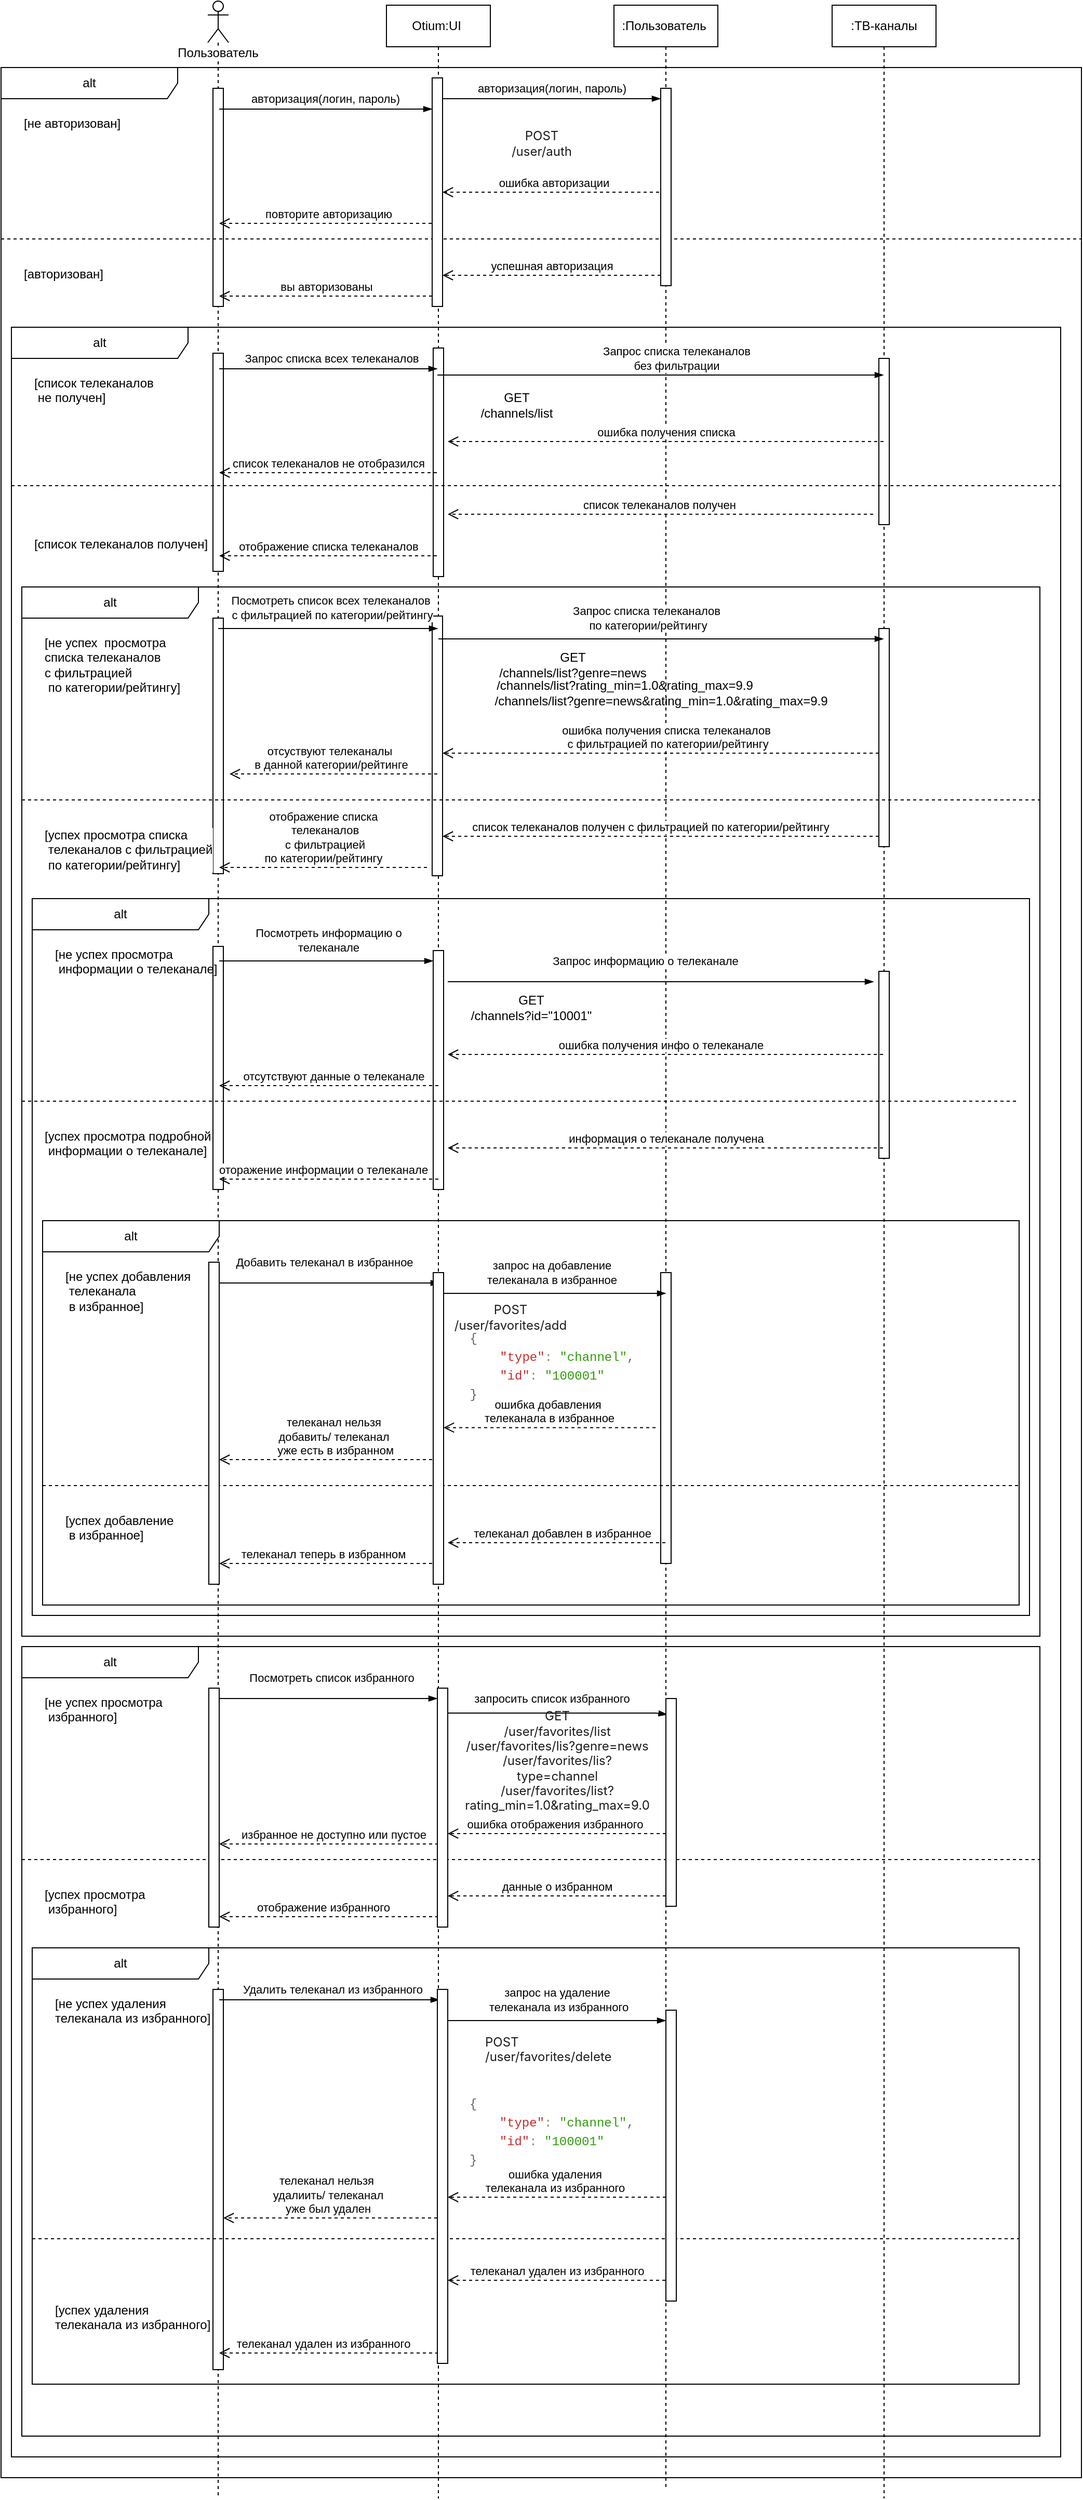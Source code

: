 <mxfile version="28.2.0">
  <diagram name="Page-1" id="uQS9ek2D7PSYEIglThoV">
    <mxGraphModel grid="1" page="1" gridSize="10" guides="1" tooltips="1" connect="1" arrows="1" fold="1" pageScale="1" pageWidth="827" pageHeight="1169" math="0" shadow="0">
      <root>
        <mxCell id="0" />
        <mxCell id="1" parent="0" />
        <mxCell id="oFbbETFREsKXqKu5l48W-3" value="&lt;span style=&quot;background-color: rgb(255, 255, 255);&quot;&gt;Пользователь&lt;/span&gt;" style="shape=umlLifeline;participant=umlActor;perimeter=lifelinePerimeter;whiteSpace=wrap;html=1;container=1;collapsible=0;recursiveResize=0;verticalAlign=top;spacingTop=36;outlineConnect=0;" vertex="1" parent="1">
          <mxGeometry x="899" y="-1064" width="20" height="2404" as="geometry" />
        </mxCell>
        <mxCell id="V4jSgGk0EFePXrGotliR-19" value="" style="html=1;points=[[0,0,0,0,5],[0,1,0,0,-5],[1,0,0,0,5],[1,1,0,0,-5]];perimeter=orthogonalPerimeter;outlineConnect=0;targetShapes=umlLifeline;portConstraint=eastwest;newEdgeStyle={&quot;curved&quot;:0,&quot;rounded&quot;:0};" vertex="1" parent="oFbbETFREsKXqKu5l48W-3">
          <mxGeometry x="5" y="339" width="10" height="210" as="geometry" />
        </mxCell>
        <mxCell id="V4jSgGk0EFePXrGotliR-22" value="" style="html=1;points=[[0,0,0,0,5],[0,1,0,0,-5],[1,0,0,0,5],[1,1,0,0,-5]];perimeter=orthogonalPerimeter;outlineConnect=0;targetShapes=umlLifeline;portConstraint=eastwest;newEdgeStyle={&quot;curved&quot;:0,&quot;rounded&quot;:0};" vertex="1" parent="oFbbETFREsKXqKu5l48W-3">
          <mxGeometry x="5" y="594" width="10" height="246" as="geometry" />
        </mxCell>
        <mxCell id="V4jSgGk0EFePXrGotliR-26" value="" style="html=1;points=[[0,0,0,0,5],[0,1,0,0,-5],[1,0,0,0,5],[1,1,0,0,-5]];perimeter=orthogonalPerimeter;outlineConnect=0;targetShapes=umlLifeline;portConstraint=eastwest;newEdgeStyle={&quot;curved&quot;:0,&quot;rounded&quot;:0};" vertex="1" parent="oFbbETFREsKXqKu5l48W-3">
          <mxGeometry x="5" y="910" width="10" height="234" as="geometry" />
        </mxCell>
        <mxCell id="V4jSgGk0EFePXrGotliR-44" value="" style="html=1;points=[[0,0,0,0,5],[0,1,0,0,-5],[1,0,0,0,5],[1,1,0,0,-5]];perimeter=orthogonalPerimeter;outlineConnect=0;targetShapes=umlLifeline;portConstraint=eastwest;newEdgeStyle={&quot;curved&quot;:0,&quot;rounded&quot;:0};" vertex="1" parent="oFbbETFREsKXqKu5l48W-3">
          <mxGeometry x="5" y="1914" width="10" height="366" as="geometry" />
        </mxCell>
        <mxCell id="V4jSgGk0EFePXrGotliR-14" value="" style="html=1;points=[[0,0,0,0,5],[0,1,0,0,-5],[1,0,0,0,5],[1,1,0,0,-5]];perimeter=orthogonalPerimeter;outlineConnect=0;targetShapes=umlLifeline;portConstraint=eastwest;newEdgeStyle={&quot;curved&quot;:0,&quot;rounded&quot;:0};" vertex="1" parent="oFbbETFREsKXqKu5l48W-3">
          <mxGeometry x="5" y="84" width="10" height="210" as="geometry" />
        </mxCell>
        <mxCell id="oFbbETFREsKXqKu5l48W-4" value=":ТВ-каналы" style="shape=umlLifeline;perimeter=lifelinePerimeter;whiteSpace=wrap;html=1;container=1;collapsible=0;recursiveResize=0;outlineConnect=0;" vertex="1" parent="1">
          <mxGeometry x="1500" y="-1060" width="100" height="2400" as="geometry" />
        </mxCell>
        <mxCell id="V4jSgGk0EFePXrGotliR-15" value="" style="html=1;points=[[0,0,0,0,5],[0,1,0,0,-5],[1,0,0,0,5],[1,1,0,0,-5]];perimeter=orthogonalPerimeter;outlineConnect=0;targetShapes=umlLifeline;portConstraint=eastwest;newEdgeStyle={&quot;curved&quot;:0,&quot;rounded&quot;:0};" vertex="1" parent="oFbbETFREsKXqKu5l48W-4">
          <mxGeometry x="45" y="340" width="10" height="160" as="geometry" />
        </mxCell>
        <mxCell id="V4jSgGk0EFePXrGotliR-20" value="" style="html=1;points=[[0,0,0,0,5],[0,1,0,0,-5],[1,0,0,0,5],[1,1,0,0,-5]];perimeter=orthogonalPerimeter;outlineConnect=0;targetShapes=umlLifeline;portConstraint=eastwest;newEdgeStyle={&quot;curved&quot;:0,&quot;rounded&quot;:0};" vertex="1" parent="oFbbETFREsKXqKu5l48W-4">
          <mxGeometry x="45" y="600" width="10" height="210" as="geometry" />
        </mxCell>
        <mxCell id="V4jSgGk0EFePXrGotliR-23" value="" style="html=1;points=[[0,0,0,0,5],[0,1,0,0,-5],[1,0,0,0,5],[1,1,0,0,-5]];perimeter=orthogonalPerimeter;outlineConnect=0;targetShapes=umlLifeline;portConstraint=eastwest;newEdgeStyle={&quot;curved&quot;:0,&quot;rounded&quot;:0};" vertex="1" parent="oFbbETFREsKXqKu5l48W-4">
          <mxGeometry x="45" y="930" width="10" height="180" as="geometry" />
        </mxCell>
        <mxCell id="oFbbETFREsKXqKu5l48W-7" value="Otium:UI&amp;nbsp;" style="shape=umlLifeline;perimeter=lifelinePerimeter;whiteSpace=wrap;html=1;container=1;collapsible=0;recursiveResize=0;outlineConnect=0;" vertex="1" parent="1">
          <mxGeometry x="1071" y="-1060" width="100" height="2400" as="geometry" />
        </mxCell>
        <mxCell id="V4jSgGk0EFePXrGotliR-18" value="" style="html=1;points=[[0,0,0,0,5],[0,1,0,0,-5],[1,0,0,0,5],[1,1,0,0,-5]];perimeter=orthogonalPerimeter;outlineConnect=0;targetShapes=umlLifeline;portConstraint=eastwest;newEdgeStyle={&quot;curved&quot;:0,&quot;rounded&quot;:0};" vertex="1" parent="oFbbETFREsKXqKu5l48W-7">
          <mxGeometry x="45" y="330" width="10" height="220" as="geometry" />
        </mxCell>
        <mxCell id="V4jSgGk0EFePXrGotliR-21" value="" style="html=1;points=[[0,0,0,0,5],[0,1,0,0,-5],[1,0,0,0,5],[1,1,0,0,-5]];perimeter=orthogonalPerimeter;outlineConnect=0;targetShapes=umlLifeline;portConstraint=eastwest;newEdgeStyle={&quot;curved&quot;:0,&quot;rounded&quot;:0};" vertex="1" parent="oFbbETFREsKXqKu5l48W-7">
          <mxGeometry x="44" y="588" width="10" height="250" as="geometry" />
        </mxCell>
        <mxCell id="V4jSgGk0EFePXrGotliR-25" value="" style="html=1;points=[[0,0,0,0,5],[0,1,0,0,-5],[1,0,0,0,5],[1,1,0,0,-5]];perimeter=orthogonalPerimeter;outlineConnect=0;targetShapes=umlLifeline;portConstraint=eastwest;newEdgeStyle={&quot;curved&quot;:0,&quot;rounded&quot;:0};" vertex="1" parent="oFbbETFREsKXqKu5l48W-7">
          <mxGeometry x="45" y="910" width="10" height="230" as="geometry" />
        </mxCell>
        <mxCell id="oFbbETFREsKXqKu5l48W-8" value=":Пользователь&amp;nbsp;" style="shape=umlLifeline;perimeter=lifelinePerimeter;whiteSpace=wrap;html=1;container=1;collapsible=0;recursiveResize=0;outlineConnect=0;" vertex="1" parent="1">
          <mxGeometry x="1290" y="-1060" width="100" height="2390" as="geometry" />
        </mxCell>
        <mxCell id="V4jSgGk0EFePXrGotliR-33" value="" style="html=1;points=[[0,0,0,0,5],[0,1,0,0,-5],[1,0,0,0,5],[1,1,0,0,-5]];perimeter=orthogonalPerimeter;outlineConnect=0;targetShapes=umlLifeline;portConstraint=eastwest;newEdgeStyle={&quot;curved&quot;:0,&quot;rounded&quot;:0};" vertex="1" parent="oFbbETFREsKXqKu5l48W-8">
          <mxGeometry x="45" y="1220" width="10" height="280" as="geometry" />
        </mxCell>
        <mxCell id="ikeLcuGYJBPaY6vTm3bT-38" value="alt" style="shape=umlFrame;whiteSpace=wrap;html=1;pointerEvents=0;recursiveResize=0;container=1;collapsible=0;width=170;" vertex="1" parent="1">
          <mxGeometry x="700" y="-1000" width="1040" height="2320" as="geometry" />
        </mxCell>
        <mxCell id="ikeLcuGYJBPaY6vTm3bT-39" value="[не авторизован]" style="text;html=1;" vertex="1" parent="ikeLcuGYJBPaY6vTm3bT-38">
          <mxGeometry width="100" height="20" relative="1" as="geometry">
            <mxPoint x="20" y="40" as="offset" />
          </mxGeometry>
        </mxCell>
        <mxCell id="ikeLcuGYJBPaY6vTm3bT-40" value="[авторизован]" style="line;strokeWidth=1;dashed=1;labelPosition=center;verticalLabelPosition=bottom;align=left;verticalAlign=top;spacingLeft=20;spacingTop=15;html=1;whiteSpace=wrap;" vertex="1" parent="ikeLcuGYJBPaY6vTm3bT-38">
          <mxGeometry y="160" width="1040" height="10" as="geometry" />
        </mxCell>
        <mxCell id="ikeLcuGYJBPaY6vTm3bT-41" value="ошибка авторизации" style="html=1;verticalAlign=bottom;endArrow=open;dashed=1;endSize=8;curved=0;rounded=0;" edge="1" parent="ikeLcuGYJBPaY6vTm3bT-38" target="V4jSgGk0EFePXrGotliR-11">
          <mxGeometry x="0.002" relative="1" as="geometry">
            <mxPoint x="639.5" y="120" as="sourcePoint" />
            <mxPoint x="420" y="120" as="targetPoint" />
            <mxPoint as="offset" />
          </mxGeometry>
        </mxCell>
        <mxCell id="oFbbETFREsKXqKu5l48W-1" style="edgeStyle=none;rounded=0;orthogonalLoop=1;jettySize=auto;html=1;endArrow=blockThin;endFill=1;" edge="1" parent="ikeLcuGYJBPaY6vTm3bT-38" target="V4jSgGk0EFePXrGotliR-11">
          <mxGeometry relative="1" as="geometry">
            <mxPoint x="422" y="40" as="targetPoint" />
            <Array as="points">
              <mxPoint x="350.5" y="40" />
            </Array>
            <mxPoint x="210" y="40" as="sourcePoint" />
          </mxGeometry>
        </mxCell>
        <mxCell id="oFbbETFREsKXqKu5l48W-2" value="авторизация(логин, пароль)" style="edgeLabel;html=1;align=center;verticalAlign=middle;resizable=0;points=[];" connectable="0" vertex="1" parent="oFbbETFREsKXqKu5l48W-1">
          <mxGeometry x="0.063" y="-3" relative="1" as="geometry">
            <mxPoint x="-7" y="-13" as="offset" />
          </mxGeometry>
        </mxCell>
        <mxCell id="ikeLcuGYJBPaY6vTm3bT-47" value="повторите авторизацию" style="html=1;verticalAlign=bottom;endArrow=open;dashed=1;endSize=8;curved=0;rounded=0;" edge="1" parent="ikeLcuGYJBPaY6vTm3bT-38">
          <mxGeometry relative="1" as="geometry">
            <mxPoint x="420.5" y="150" as="sourcePoint" />
            <mxPoint x="210" y="150" as="targetPoint" />
            <Array as="points">
              <mxPoint x="320" y="150" />
            </Array>
          </mxGeometry>
        </mxCell>
        <mxCell id="ikeLcuGYJBPaY6vTm3bT-48" value="вы авторизованы" style="html=1;verticalAlign=bottom;endArrow=open;dashed=1;endSize=8;curved=0;rounded=0;" edge="1" parent="ikeLcuGYJBPaY6vTm3bT-38">
          <mxGeometry relative="1" as="geometry">
            <mxPoint x="415.0" y="220" as="sourcePoint" />
            <mxPoint x="210" y="220" as="targetPoint" />
            <Array as="points">
              <mxPoint x="314.5" y="220" />
            </Array>
          </mxGeometry>
        </mxCell>
        <mxCell id="ikeLcuGYJBPaY6vTm3bT-51" value="alt" style="shape=umlFrame;whiteSpace=wrap;html=1;pointerEvents=0;recursiveResize=0;container=1;collapsible=0;width=170;" vertex="1" parent="ikeLcuGYJBPaY6vTm3bT-38">
          <mxGeometry x="10" y="250" width="1010" height="2050" as="geometry" />
        </mxCell>
        <mxCell id="ikeLcuGYJBPaY6vTm3bT-52" value="[список телеканалов&lt;div&gt;&amp;nbsp;не получен]&lt;/div&gt;" style="text;html=1;" vertex="1" parent="ikeLcuGYJBPaY6vTm3bT-51">
          <mxGeometry width="100" height="20" relative="1" as="geometry">
            <mxPoint x="20" y="40" as="offset" />
          </mxGeometry>
        </mxCell>
        <mxCell id="ikeLcuGYJBPaY6vTm3bT-53" value="[список телеканалов получен]" style="line;strokeWidth=1;dashed=1;labelPosition=center;verticalLabelPosition=bottom;align=left;verticalAlign=top;spacingLeft=20;spacingTop=15;html=1;whiteSpace=wrap;" vertex="1" parent="ikeLcuGYJBPaY6vTm3bT-51">
          <mxGeometry y="125" width="1010" height="55" as="geometry" />
        </mxCell>
        <mxCell id="ikeLcuGYJBPaY6vTm3bT-56" style="edgeStyle=none;rounded=0;orthogonalLoop=1;jettySize=auto;html=1;endArrow=blockThin;endFill=1;" edge="1" parent="ikeLcuGYJBPaY6vTm3bT-51">
          <mxGeometry relative="1" as="geometry">
            <mxPoint x="410" y="40" as="targetPoint" />
            <Array as="points">
              <mxPoint x="363" y="40" />
            </Array>
            <mxPoint x="200" y="40" as="sourcePoint" />
          </mxGeometry>
        </mxCell>
        <mxCell id="ikeLcuGYJBPaY6vTm3bT-57" value="Запрос списка всех телеканалов" style="edgeLabel;html=1;align=center;verticalAlign=middle;resizable=0;points=[];" connectable="0" vertex="1" parent="ikeLcuGYJBPaY6vTm3bT-56">
          <mxGeometry x="0.098" y="-1" relative="1" as="geometry">
            <mxPoint x="-8" y="-11" as="offset" />
          </mxGeometry>
        </mxCell>
        <mxCell id="ikeLcuGYJBPaY6vTm3bT-58" value="ошибка получения списка" style="html=1;verticalAlign=bottom;endArrow=open;dashed=1;endSize=8;curved=0;rounded=0;" edge="1" parent="ikeLcuGYJBPaY6vTm3bT-51">
          <mxGeometry relative="1" as="geometry">
            <mxPoint x="839.5" y="110" as="sourcePoint" />
            <mxPoint x="420" y="110" as="targetPoint" />
            <Array as="points">
              <mxPoint x="530" y="110" />
            </Array>
          </mxGeometry>
        </mxCell>
        <mxCell id="ikeLcuGYJBPaY6vTm3bT-59" value="GET&lt;br&gt;/channels/list" style="text;html=1;align=center;verticalAlign=middle;resizable=0;points=[];autosize=1;strokeColor=none;fillColor=none;" vertex="1" parent="ikeLcuGYJBPaY6vTm3bT-51">
          <mxGeometry x="441" y="55" width="90" height="40" as="geometry" />
        </mxCell>
        <mxCell id="ikeLcuGYJBPaY6vTm3bT-64" value="список телеканалов не отобразился" style="html=1;verticalAlign=bottom;endArrow=open;dashed=1;endSize=8;curved=0;rounded=0;" edge="1" parent="ikeLcuGYJBPaY6vTm3bT-51">
          <mxGeometry relative="1" as="geometry">
            <mxPoint x="409.5" y="140" as="sourcePoint" />
            <mxPoint x="200" y="140" as="targetPoint" />
            <Array as="points" />
          </mxGeometry>
        </mxCell>
        <mxCell id="ikeLcuGYJBPaY6vTm3bT-65" value="список телеканалов получен&amp;nbsp;" style="html=1;verticalAlign=bottom;endArrow=open;dashed=1;endSize=8;curved=0;rounded=0;" edge="1" parent="ikeLcuGYJBPaY6vTm3bT-51">
          <mxGeometry x="-0.001" relative="1" as="geometry">
            <mxPoint x="829.5" y="180" as="sourcePoint" />
            <mxPoint x="420" y="180" as="targetPoint" />
            <Array as="points">
              <mxPoint x="520" y="180" />
            </Array>
            <mxPoint as="offset" />
          </mxGeometry>
        </mxCell>
        <mxCell id="ikeLcuGYJBPaY6vTm3bT-66" value="отображение списка телеканалов" style="html=1;verticalAlign=bottom;endArrow=open;dashed=1;endSize=8;curved=0;rounded=0;" edge="1" parent="ikeLcuGYJBPaY6vTm3bT-51">
          <mxGeometry x="-0.001" relative="1" as="geometry">
            <mxPoint x="409.5" y="220" as="sourcePoint" />
            <mxPoint x="200" y="220" as="targetPoint" />
            <Array as="points" />
            <mxPoint as="offset" />
          </mxGeometry>
        </mxCell>
        <mxCell id="ikeLcuGYJBPaY6vTm3bT-68" value="alt" style="shape=umlFrame;whiteSpace=wrap;html=1;pointerEvents=0;recursiveResize=0;container=1;collapsible=0;width=170;" vertex="1" parent="ikeLcuGYJBPaY6vTm3bT-51">
          <mxGeometry x="10" y="250" width="980" height="1010" as="geometry" />
        </mxCell>
        <mxCell id="ikeLcuGYJBPaY6vTm3bT-69" value="[не успех&amp;nbsp; просмотра&amp;nbsp;&lt;div&gt;списка телеканалов&lt;br&gt;с фильтрацией&lt;/div&gt;&lt;div&gt;&lt;span style=&quot;background-color: transparent; color: light-dark(rgb(0, 0, 0), rgb(255, 255, 255));&quot;&gt;&amp;nbsp;по категории/рейтингу]&lt;/span&gt;&lt;/div&gt;" style="text;html=1;" vertex="1" parent="ikeLcuGYJBPaY6vTm3bT-68">
          <mxGeometry width="100" height="20" relative="1" as="geometry">
            <mxPoint x="20" y="40" as="offset" />
          </mxGeometry>
        </mxCell>
        <mxCell id="ikeLcuGYJBPaY6vTm3bT-70" value="[успех просмотра списка&lt;div&gt;&amp;nbsp;телеканалов с фильтрацией&lt;br&gt;&amp;nbsp;по категории/рейтингу]&lt;/div&gt;" style="line;strokeWidth=1;dashed=1;labelPosition=center;verticalLabelPosition=bottom;align=left;verticalAlign=top;spacingLeft=20;spacingTop=15;html=1;whiteSpace=wrap;" vertex="1" parent="ikeLcuGYJBPaY6vTm3bT-68">
          <mxGeometry y="200" width="980" height="10" as="geometry" />
        </mxCell>
        <mxCell id="ikeLcuGYJBPaY6vTm3bT-75" value="GET&lt;br&gt;/channels/list?genre=news" style="text;html=1;align=center;verticalAlign=middle;resizable=0;points=[];autosize=1;strokeColor=none;fillColor=none;" vertex="1" parent="ikeLcuGYJBPaY6vTm3bT-68">
          <mxGeometry x="445" y="55" width="170" height="40" as="geometry" />
        </mxCell>
        <mxCell id="ikeLcuGYJBPaY6vTm3bT-77" value="ошибка получения списка телеканалов&lt;br&gt;&amp;nbsp;с фильтрацией по категории/рейтингу" style="html=1;verticalAlign=bottom;endArrow=open;dashed=1;endSize=8;curved=0;rounded=0;" edge="1" parent="ikeLcuGYJBPaY6vTm3bT-68">
          <mxGeometry x="-0.022" relative="1" as="geometry">
            <mxPoint x="825" y="160" as="sourcePoint" />
            <mxPoint x="405" y="160" as="targetPoint" />
            <Array as="points">
              <mxPoint x="535" y="160" />
            </Array>
            <mxPoint as="offset" />
          </mxGeometry>
        </mxCell>
        <mxCell id="ikeLcuGYJBPaY6vTm3bT-78" value="отсуствуют телеканалы&lt;div&gt;&amp;nbsp;в данной категории/рейтинге&lt;/div&gt;" style="html=1;verticalAlign=bottom;endArrow=open;dashed=1;endSize=8;curved=0;rounded=0;" edge="1" parent="ikeLcuGYJBPaY6vTm3bT-68">
          <mxGeometry x="0.045" relative="1" as="geometry">
            <mxPoint x="400" y="180" as="sourcePoint" />
            <mxPoint x="200" y="180" as="targetPoint" />
            <Array as="points" />
            <mxPoint as="offset" />
          </mxGeometry>
        </mxCell>
        <mxCell id="ikeLcuGYJBPaY6vTm3bT-79" value="список телеканалов получен с фильтрацией по категории/рейтингу" style="html=1;verticalAlign=bottom;endArrow=open;dashed=1;endSize=8;curved=0;rounded=0;" edge="1" parent="ikeLcuGYJBPaY6vTm3bT-68">
          <mxGeometry x="0.048" relative="1" as="geometry">
            <mxPoint x="825" y="240" as="sourcePoint" />
            <mxPoint x="405" y="240" as="targetPoint" />
            <Array as="points">
              <mxPoint x="535" y="240" />
            </Array>
            <mxPoint as="offset" />
          </mxGeometry>
        </mxCell>
        <mxCell id="ikeLcuGYJBPaY6vTm3bT-80" value="отображение списка&lt;div&gt;&amp;nbsp;телеканалов&lt;/div&gt;&lt;div&gt;&amp;nbsp;с фильтрацией &lt;br&gt;по категории/рейтингу&lt;/div&gt;" style="html=1;verticalAlign=bottom;endArrow=open;dashed=1;endSize=8;curved=0;rounded=0;" edge="1" parent="ikeLcuGYJBPaY6vTm3bT-68">
          <mxGeometry relative="1" as="geometry">
            <mxPoint x="390" y="270" as="sourcePoint" />
            <mxPoint x="190" y="270" as="targetPoint" />
            <Array as="points" />
            <mxPoint as="offset" />
          </mxGeometry>
        </mxCell>
        <mxCell id="ikeLcuGYJBPaY6vTm3bT-108" value="/channels/list?genre=news&amp;amp;rating_min=1.0&amp;amp;rating_max=9.9" style="text;html=1;align=center;verticalAlign=middle;resizable=0;points=[];autosize=1;strokeColor=none;fillColor=none;" vertex="1" parent="ikeLcuGYJBPaY6vTm3bT-68">
          <mxGeometry x="445" y="95" width="340" height="30" as="geometry" />
        </mxCell>
        <mxCell id="ikeLcuGYJBPaY6vTm3bT-109" value="/channels/list?rating_min=1.0&amp;amp;rating_max=9.9" style="text;html=1;align=center;verticalAlign=middle;resizable=0;points=[];autosize=1;strokeColor=none;fillColor=none;" vertex="1" parent="ikeLcuGYJBPaY6vTm3bT-68">
          <mxGeometry x="445" y="80" width="270" height="30" as="geometry" />
        </mxCell>
        <mxCell id="ikeLcuGYJBPaY6vTm3bT-114" value="alt" style="shape=umlFrame;whiteSpace=wrap;html=1;pointerEvents=0;recursiveResize=0;container=1;collapsible=0;width=170;height=30;" vertex="1" parent="ikeLcuGYJBPaY6vTm3bT-68">
          <mxGeometry x="10" y="300" width="960" height="690" as="geometry" />
        </mxCell>
        <mxCell id="ikeLcuGYJBPaY6vTm3bT-115" value="[не успех просмотра&lt;div&gt;&amp;nbsp;информации о телеканале]&lt;/div&gt;" style="text;html=1;" vertex="1" parent="ikeLcuGYJBPaY6vTm3bT-114">
          <mxGeometry width="100" height="20" relative="1" as="geometry">
            <mxPoint x="20" y="40" as="offset" />
          </mxGeometry>
        </mxCell>
        <mxCell id="ikeLcuGYJBPaY6vTm3bT-116" value="[успех просмотра подробной&lt;div&gt;&amp;nbsp;информации о телеканале]&lt;/div&gt;" style="line;strokeWidth=1;dashed=1;labelPosition=center;verticalLabelPosition=bottom;align=left;verticalAlign=top;spacingLeft=20;spacingTop=15;html=1;whiteSpace=wrap;" vertex="1" parent="ikeLcuGYJBPaY6vTm3bT-114">
          <mxGeometry x="-10" y="190" width="960" height="10" as="geometry" />
        </mxCell>
        <mxCell id="ikeLcuGYJBPaY6vTm3bT-117" style="edgeStyle=none;rounded=0;orthogonalLoop=1;jettySize=auto;html=1;endArrow=blockThin;endFill=1;" edge="1" parent="ikeLcuGYJBPaY6vTm3bT-114" target="V4jSgGk0EFePXrGotliR-25">
          <mxGeometry relative="1" as="geometry">
            <mxPoint x="380" y="60" as="targetPoint" />
            <Array as="points">
              <mxPoint x="343" y="60" />
            </Array>
            <mxPoint x="180" y="60" as="sourcePoint" />
          </mxGeometry>
        </mxCell>
        <mxCell id="ikeLcuGYJBPaY6vTm3bT-118" value="Посмотреть информацию о &lt;br&gt;телеканале" style="edgeLabel;html=1;align=center;verticalAlign=middle;resizable=0;points=[];" connectable="0" vertex="1" parent="ikeLcuGYJBPaY6vTm3bT-117">
          <mxGeometry x="0.098" y="-1" relative="1" as="geometry">
            <mxPoint x="-8" y="-21" as="offset" />
          </mxGeometry>
        </mxCell>
        <mxCell id="ikeLcuGYJBPaY6vTm3bT-119" style="edgeStyle=none;rounded=0;orthogonalLoop=1;jettySize=auto;html=1;endArrow=blockThin;endFill=1;" edge="1" parent="ikeLcuGYJBPaY6vTm3bT-114">
          <mxGeometry relative="1" as="geometry">
            <mxPoint x="810" y="80" as="targetPoint" />
            <Array as="points">
              <mxPoint x="497.33" y="80" />
              <mxPoint x="600.33" y="80" />
              <mxPoint x="768.33" y="80" />
            </Array>
            <mxPoint x="400" y="80" as="sourcePoint" />
          </mxGeometry>
        </mxCell>
        <mxCell id="ikeLcuGYJBPaY6vTm3bT-120" value="Запрос информацию о телеканале" style="edgeLabel;html=1;align=center;verticalAlign=middle;resizable=0;points=[];" connectable="0" vertex="1" parent="ikeLcuGYJBPaY6vTm3bT-119">
          <mxGeometry x="0.098" y="-1" relative="1" as="geometry">
            <mxPoint x="-35" y="-21" as="offset" />
          </mxGeometry>
        </mxCell>
        <mxCell id="ikeLcuGYJBPaY6vTm3bT-121" value="GET&lt;br&gt;/channels?id=&quot;10001&quot;" style="text;html=1;align=center;verticalAlign=middle;resizable=0;points=[];autosize=1;strokeColor=none;fillColor=none;" vertex="1" parent="ikeLcuGYJBPaY6vTm3bT-114">
          <mxGeometry x="410" y="85" width="140" height="40" as="geometry" />
        </mxCell>
        <mxCell id="ikeLcuGYJBPaY6vTm3bT-122" value="ошибка получения инфо о телеканале" style="html=1;verticalAlign=bottom;endArrow=open;dashed=1;endSize=8;curved=0;rounded=0;" edge="1" parent="ikeLcuGYJBPaY6vTm3bT-114">
          <mxGeometry x="0.021" relative="1" as="geometry">
            <mxPoint x="819" y="150" as="sourcePoint" />
            <mxPoint x="400" y="150" as="targetPoint" />
            <Array as="points">
              <mxPoint x="519" y="150" />
            </Array>
            <mxPoint as="offset" />
          </mxGeometry>
        </mxCell>
        <mxCell id="ikeLcuGYJBPaY6vTm3bT-123" value="отсутствуют данные о телеканале" style="html=1;verticalAlign=bottom;endArrow=open;dashed=1;endSize=8;curved=0;rounded=0;" edge="1" parent="ikeLcuGYJBPaY6vTm3bT-114">
          <mxGeometry x="-0.043" relative="1" as="geometry">
            <mxPoint x="391" y="180" as="sourcePoint" />
            <mxPoint x="180" y="180" as="targetPoint" />
            <Array as="points" />
            <mxPoint as="offset" />
          </mxGeometry>
        </mxCell>
        <mxCell id="ikeLcuGYJBPaY6vTm3bT-124" value="информация о телеканале получена" style="html=1;verticalAlign=bottom;endArrow=open;dashed=1;endSize=8;curved=0;rounded=0;" edge="1" parent="ikeLcuGYJBPaY6vTm3bT-114">
          <mxGeometry x="-0.001" relative="1" as="geometry">
            <mxPoint x="819" y="240" as="sourcePoint" />
            <mxPoint x="400" y="240" as="targetPoint" />
            <Array as="points">
              <mxPoint x="519" y="240" />
            </Array>
            <mxPoint as="offset" />
          </mxGeometry>
        </mxCell>
        <mxCell id="ikeLcuGYJBPaY6vTm3bT-125" value="оторажение информации о телеканале" style="html=1;verticalAlign=bottom;endArrow=open;dashed=1;endSize=8;curved=0;rounded=0;" edge="1" parent="ikeLcuGYJBPaY6vTm3bT-114">
          <mxGeometry x="0.052" relative="1" as="geometry">
            <mxPoint x="391" y="270" as="sourcePoint" />
            <mxPoint x="180" y="270" as="targetPoint" />
            <Array as="points" />
            <mxPoint as="offset" />
          </mxGeometry>
        </mxCell>
        <mxCell id="ikeLcuGYJBPaY6vTm3bT-126" value="alt" style="shape=umlFrame;whiteSpace=wrap;html=1;pointerEvents=0;recursiveResize=0;container=1;collapsible=0;width=170;" vertex="1" parent="ikeLcuGYJBPaY6vTm3bT-114">
          <mxGeometry x="10" y="310" width="940" height="370" as="geometry" />
        </mxCell>
        <mxCell id="ikeLcuGYJBPaY6vTm3bT-127" value="[не успех добавления&lt;br&gt;&amp;nbsp;телеканала&lt;div&gt;&amp;nbsp;в избранное]&lt;/div&gt;" style="text;html=1;" vertex="1" parent="ikeLcuGYJBPaY6vTm3bT-126">
          <mxGeometry width="100" height="20" relative="1" as="geometry">
            <mxPoint x="20" y="40" as="offset" />
          </mxGeometry>
        </mxCell>
        <mxCell id="ikeLcuGYJBPaY6vTm3bT-128" value="[успех добавление&lt;div&gt;&amp;nbsp;в избранное]&lt;/div&gt;" style="line;strokeWidth=1;dashed=1;labelPosition=center;verticalLabelPosition=bottom;align=left;verticalAlign=top;spacingLeft=20;spacingTop=15;html=1;whiteSpace=wrap;" vertex="1" parent="ikeLcuGYJBPaY6vTm3bT-126">
          <mxGeometry y="250" width="940" height="10" as="geometry" />
        </mxCell>
        <mxCell id="ikeLcuGYJBPaY6vTm3bT-129" style="edgeStyle=none;rounded=0;orthogonalLoop=1;jettySize=auto;html=1;endArrow=blockThin;endFill=1;" edge="1" parent="ikeLcuGYJBPaY6vTm3bT-126">
          <mxGeometry relative="1" as="geometry">
            <mxPoint x="382" y="60" as="targetPoint" />
            <Array as="points">
              <mxPoint x="333" y="60" />
            </Array>
            <mxPoint x="170" y="60" as="sourcePoint" />
          </mxGeometry>
        </mxCell>
        <mxCell id="ikeLcuGYJBPaY6vTm3bT-130" value="Добавить телеканал в избранное" style="edgeLabel;html=1;align=center;verticalAlign=middle;resizable=0;points=[];" connectable="0" vertex="1" parent="ikeLcuGYJBPaY6vTm3bT-129">
          <mxGeometry x="0.098" y="-1" relative="1" as="geometry">
            <mxPoint x="-16" y="-21" as="offset" />
          </mxGeometry>
        </mxCell>
        <mxCell id="ikeLcuGYJBPaY6vTm3bT-131" style="edgeStyle=none;rounded=0;orthogonalLoop=1;jettySize=auto;html=1;endArrow=blockThin;endFill=1;" edge="1" parent="ikeLcuGYJBPaY6vTm3bT-126">
          <mxGeometry relative="1" as="geometry">
            <mxPoint x="600" y="70" as="targetPoint" />
            <Array as="points">
              <mxPoint x="487.333" y="70" />
              <mxPoint x="590.333" y="70" />
            </Array>
            <mxPoint x="380" y="70" as="sourcePoint" />
          </mxGeometry>
        </mxCell>
        <mxCell id="ikeLcuGYJBPaY6vTm3bT-132" value="запрос на добавление &lt;br&gt;телеканала в избранное" style="edgeLabel;html=1;align=center;verticalAlign=middle;resizable=0;points=[];" connectable="0" vertex="1" parent="ikeLcuGYJBPaY6vTm3bT-131">
          <mxGeometry x="0.098" y="-1" relative="1" as="geometry">
            <mxPoint x="-11" y="-21" as="offset" />
          </mxGeometry>
        </mxCell>
        <mxCell id="ikeLcuGYJBPaY6vTm3bT-134" value="&lt;pre style=&quot;overflow: hidden; font-family: IBMPlexMono, Menlo, Monaco, &amp;quot;Courier New&amp;quot;, monospace; line-height: 1.5; height: 72px; text-align: left; word-break: normal; overflow-wrap: normal; tab-size: 4; hyphens: none; margin: 0px !important; padding: 5px 12px !important;&quot; class=&quot;language-json&quot;&gt;&lt;code style=&quot;font-family: IBMPlexMono, SFMono-Regular, Menlo, Monaco, Consolas, &amp;quot;Liberation Mono&amp;quot;, &amp;quot;Courier New&amp;quot;, monospace; font-size: 1em; word-spacing: normal; word-break: normal; overflow-wrap: normal; line-height: 1.5; tab-size: 4; hyphens: none; padding: 0px !important; border: 0px !important; border-radius: 0px !important;&quot; class=&quot;language-json highlighted-code__code&quot;&gt;&lt;font style=&quot;color: rgb(27, 27, 27);&quot;&gt;&lt;span style=&quot;color: rgb(95, 99, 100);&quot; class=&quot;token punctuation&quot;&gt;{&lt;/span&gt;&lt;br&gt;    &lt;span style=&quot;color: rgb(201, 44, 44);&quot; class=&quot;token property&quot;&gt;&quot;type&quot;&lt;/span&gt;&lt;span style=&quot;color: rgb(166, 127, 89);&quot; class=&quot;token operator&quot;&gt;:&lt;/span&gt; &lt;span style=&quot;color: rgb(47, 156, 10);&quot; class=&quot;token string&quot;&gt;&quot;channel&quot;&lt;/span&gt;&lt;span style=&quot;color: rgb(95, 99, 100);&quot; class=&quot;token punctuation&quot;&gt;,&lt;/span&gt;&lt;br&gt;    &lt;span style=&quot;color: rgb(201, 44, 44);&quot; class=&quot;token property&quot;&gt;&quot;id&quot;&lt;/span&gt;&lt;span style=&quot;color: rgb(166, 127, 89);&quot; class=&quot;token operator&quot;&gt;:&lt;/span&gt; &lt;span style=&quot;color: rgb(47, 156, 10);&quot; class=&quot;token string&quot;&gt;&quot;100001&quot;&lt;/span&gt;&lt;br&gt;&lt;span style=&quot;color: rgb(95, 99, 100);&quot; class=&quot;token punctuation&quot;&gt;}&lt;/span&gt;&lt;/font&gt;&lt;/code&gt;&lt;/pre&gt;" style="text;html=1;align=center;verticalAlign=middle;resizable=0;points=[];autosize=1;strokeColor=none;fillColor=none;" vertex="1" parent="ikeLcuGYJBPaY6vTm3bT-126">
          <mxGeometry x="385" y="90" width="210" height="100" as="geometry" />
        </mxCell>
        <mxCell id="ikeLcuGYJBPaY6vTm3bT-136" value="телеканал нельзя &lt;br&gt;добавить/ телеканал&lt;br&gt;&amp;nbsp;уже есть в избранном" style="html=1;verticalAlign=bottom;endArrow=open;dashed=1;endSize=8;curved=0;rounded=0;" edge="1" parent="ikeLcuGYJBPaY6vTm3bT-126">
          <mxGeometry x="-0.045" relative="1" as="geometry">
            <mxPoint x="381" y="230" as="sourcePoint" />
            <mxPoint x="170" y="230" as="targetPoint" />
            <Array as="points" />
            <mxPoint as="offset" />
          </mxGeometry>
        </mxCell>
        <mxCell id="ikeLcuGYJBPaY6vTm3bT-138" value="телеканал теперь в избранном" style="html=1;verticalAlign=bottom;endArrow=open;dashed=1;endSize=8;curved=0;rounded=0;" edge="1" parent="ikeLcuGYJBPaY6vTm3bT-126">
          <mxGeometry x="0.052" relative="1" as="geometry">
            <mxPoint x="381" y="330" as="sourcePoint" />
            <mxPoint x="170" y="330" as="targetPoint" />
            <Array as="points" />
            <mxPoint as="offset" />
          </mxGeometry>
        </mxCell>
        <mxCell id="V4jSgGk0EFePXrGotliR-5" value="телеканал добавлен в избранное" style="html=1;verticalAlign=bottom;endArrow=open;dashed=1;endSize=8;curved=0;rounded=0;" edge="1" parent="ikeLcuGYJBPaY6vTm3bT-126" source="oFbbETFREsKXqKu5l48W-8">
          <mxGeometry x="-0.048" relative="1" as="geometry">
            <mxPoint x="590" y="310" as="sourcePoint" />
            <mxPoint x="390" y="310" as="targetPoint" />
            <Array as="points">
              <mxPoint x="430" y="310" />
            </Array>
            <mxPoint as="offset" />
          </mxGeometry>
        </mxCell>
        <mxCell id="V4jSgGk0EFePXrGotliR-34" value="" style="html=1;points=[[0,0,0,0,5],[0,1,0,0,-5],[1,0,0,0,5],[1,1,0,0,-5]];perimeter=orthogonalPerimeter;outlineConnect=0;targetShapes=umlLifeline;portConstraint=eastwest;newEdgeStyle={&quot;curved&quot;:0,&quot;rounded&quot;:0};" vertex="1" parent="ikeLcuGYJBPaY6vTm3bT-126">
          <mxGeometry x="376" y="50" width="10" height="300" as="geometry" />
        </mxCell>
        <mxCell id="V4jSgGk0EFePXrGotliR-36" value="" style="html=1;points=[[0,0,0,0,5],[0,1,0,0,-5],[1,0,0,0,5],[1,1,0,0,-5]];perimeter=orthogonalPerimeter;outlineConnect=0;targetShapes=umlLifeline;portConstraint=eastwest;newEdgeStyle={&quot;curved&quot;:0,&quot;rounded&quot;:0};" vertex="1" parent="ikeLcuGYJBPaY6vTm3bT-126">
          <mxGeometry x="160" y="40" width="10" height="310" as="geometry" />
        </mxCell>
        <mxCell id="V4jSgGk0EFePXrGotliR-48" value="ошибка добавления&lt;br&gt;&amp;nbsp;телеканала в избранное" style="html=1;verticalAlign=bottom;endArrow=open;dashed=1;endSize=8;curved=0;rounded=0;" edge="1" parent="ikeLcuGYJBPaY6vTm3bT-126" target="V4jSgGk0EFePXrGotliR-34">
          <mxGeometry x="0.021" relative="1" as="geometry">
            <mxPoint x="590" y="199.23" as="sourcePoint" />
            <mxPoint x="385" y="199.7" as="targetPoint" />
            <Array as="points" />
            <mxPoint as="offset" />
          </mxGeometry>
        </mxCell>
        <mxCell id="ikeLcuGYJBPaY6vTm3bT-139" value="alt" style="shape=umlFrame;whiteSpace=wrap;html=1;pointerEvents=0;recursiveResize=0;container=1;collapsible=0;width=170;" vertex="1" parent="ikeLcuGYJBPaY6vTm3bT-51">
          <mxGeometry x="10" y="1270" width="980" height="760" as="geometry" />
        </mxCell>
        <mxCell id="ikeLcuGYJBPaY6vTm3bT-140" value="[не успех просмотра&lt;div&gt;&amp;nbsp;избранного]&lt;/div&gt;" style="text;html=1;" vertex="1" parent="ikeLcuGYJBPaY6vTm3bT-139">
          <mxGeometry width="100" height="20" relative="1" as="geometry">
            <mxPoint x="20" y="40" as="offset" />
          </mxGeometry>
        </mxCell>
        <mxCell id="ikeLcuGYJBPaY6vTm3bT-141" value="[успех просмотра&lt;div&gt;&amp;nbsp;избранного]&lt;/div&gt;" style="line;strokeWidth=1;dashed=1;labelPosition=center;verticalLabelPosition=bottom;align=left;verticalAlign=top;spacingLeft=20;spacingTop=15;html=1;whiteSpace=wrap;" vertex="1" parent="ikeLcuGYJBPaY6vTm3bT-139">
          <mxGeometry y="200" width="980" height="10" as="geometry" />
        </mxCell>
        <mxCell id="ikeLcuGYJBPaY6vTm3bT-142" style="edgeStyle=none;rounded=0;orthogonalLoop=1;jettySize=auto;html=1;endArrow=blockThin;endFill=1;" edge="1" parent="ikeLcuGYJBPaY6vTm3bT-139" target="V4jSgGk0EFePXrGotliR-40">
          <mxGeometry relative="1" as="geometry">
            <mxPoint x="402" y="50" as="targetPoint" />
            <Array as="points">
              <mxPoint x="353" y="50" />
            </Array>
            <mxPoint x="190" y="50" as="sourcePoint" />
          </mxGeometry>
        </mxCell>
        <mxCell id="ikeLcuGYJBPaY6vTm3bT-143" value="Посмотреть список избранного" style="edgeLabel;html=1;align=center;verticalAlign=middle;resizable=0;points=[];" connectable="0" vertex="1" parent="ikeLcuGYJBPaY6vTm3bT-142">
          <mxGeometry x="0.098" y="-1" relative="1" as="geometry">
            <mxPoint x="-8" y="-21" as="offset" />
          </mxGeometry>
        </mxCell>
        <mxCell id="ikeLcuGYJBPaY6vTm3bT-146" style="edgeStyle=none;rounded=0;orthogonalLoop=1;jettySize=auto;html=1;endArrow=blockThin;endFill=1;entryX=0.843;entryY=0.004;entryDx=0;entryDy=0;entryPerimeter=0;" edge="1" parent="ikeLcuGYJBPaY6vTm3bT-139" target="ikeLcuGYJBPaY6vTm3bT-148">
          <mxGeometry relative="1" as="geometry">
            <mxPoint x="829.333" y="64" as="targetPoint" />
            <Array as="points">
              <mxPoint x="507.333" y="64" />
              <mxPoint x="610.333" y="64" />
            </Array>
            <mxPoint x="400" y="64" as="sourcePoint" />
          </mxGeometry>
        </mxCell>
        <mxCell id="ikeLcuGYJBPaY6vTm3bT-147" value="запросить список избранного" style="edgeLabel;html=1;align=center;verticalAlign=middle;resizable=0;points=[];" connectable="0" vertex="1" parent="ikeLcuGYJBPaY6vTm3bT-146">
          <mxGeometry x="0.098" y="-1" relative="1" as="geometry">
            <mxPoint x="-12" y="-15" as="offset" />
          </mxGeometry>
        </mxCell>
        <mxCell id="ikeLcuGYJBPaY6vTm3bT-149" value="ошибка отображения избранного" style="html=1;verticalAlign=bottom;endArrow=open;dashed=1;endSize=8;curved=0;rounded=0;" edge="1" parent="ikeLcuGYJBPaY6vTm3bT-139" target="V4jSgGk0EFePXrGotliR-40">
          <mxGeometry x="0.021" relative="1" as="geometry">
            <mxPoint x="620" y="180" as="sourcePoint" />
            <mxPoint x="400" y="180" as="targetPoint" />
            <Array as="points">
              <mxPoint x="529" y="180" />
            </Array>
            <mxPoint as="offset" />
          </mxGeometry>
        </mxCell>
        <mxCell id="ikeLcuGYJBPaY6vTm3bT-150" value="избранное не доступно или пустое" style="html=1;verticalAlign=bottom;endArrow=open;dashed=1;endSize=8;curved=0;rounded=0;" edge="1" parent="ikeLcuGYJBPaY6vTm3bT-139">
          <mxGeometry x="-0.043" relative="1" as="geometry">
            <mxPoint x="401" y="190" as="sourcePoint" />
            <mxPoint x="190" y="190" as="targetPoint" />
            <Array as="points" />
            <mxPoint as="offset" />
          </mxGeometry>
        </mxCell>
        <mxCell id="ikeLcuGYJBPaY6vTm3bT-151" value="данные о избранном" style="html=1;verticalAlign=bottom;endArrow=open;dashed=1;endSize=8;curved=0;rounded=0;" edge="1" parent="ikeLcuGYJBPaY6vTm3bT-139" target="V4jSgGk0EFePXrGotliR-40">
          <mxGeometry x="-0.001" relative="1" as="geometry">
            <mxPoint x="620" y="240" as="sourcePoint" />
            <mxPoint x="400" y="240" as="targetPoint" />
            <Array as="points">
              <mxPoint x="529" y="240" />
            </Array>
            <mxPoint as="offset" />
          </mxGeometry>
        </mxCell>
        <mxCell id="ikeLcuGYJBPaY6vTm3bT-152" value="отображение избранного" style="html=1;verticalAlign=bottom;endArrow=open;dashed=1;endSize=8;curved=0;rounded=0;" edge="1" parent="ikeLcuGYJBPaY6vTm3bT-139">
          <mxGeometry x="0.052" relative="1" as="geometry">
            <mxPoint x="401" y="260" as="sourcePoint" />
            <mxPoint x="190" y="260" as="targetPoint" />
            <Array as="points" />
            <mxPoint as="offset" />
          </mxGeometry>
        </mxCell>
        <mxCell id="ikeLcuGYJBPaY6vTm3bT-153" value="alt" style="shape=umlFrame;whiteSpace=wrap;html=1;pointerEvents=0;recursiveResize=0;container=1;collapsible=0;width=170;" vertex="1" parent="ikeLcuGYJBPaY6vTm3bT-139">
          <mxGeometry x="10" y="290" width="950" height="420" as="geometry" />
        </mxCell>
        <mxCell id="ikeLcuGYJBPaY6vTm3bT-154" value="[не успех удаления&amp;nbsp;&lt;div&gt;телеканала из избранного]&lt;/div&gt;" style="text;html=1;" vertex="1" parent="ikeLcuGYJBPaY6vTm3bT-153">
          <mxGeometry width="100" height="20" relative="1" as="geometry">
            <mxPoint x="20" y="40" as="offset" />
          </mxGeometry>
        </mxCell>
        <mxCell id="ikeLcuGYJBPaY6vTm3bT-155" value="[успех удаления&amp;nbsp;&lt;br&gt;телеканала из избранного]" style="line;strokeWidth=1;dashed=1;labelPosition=center;verticalLabelPosition=bottom;align=left;verticalAlign=top;spacingLeft=20;spacingTop=15;html=1;whiteSpace=wrap;" vertex="1" parent="ikeLcuGYJBPaY6vTm3bT-153">
          <mxGeometry y="240" width="950" height="80" as="geometry" />
        </mxCell>
        <mxCell id="ikeLcuGYJBPaY6vTm3bT-156" style="edgeStyle=none;rounded=0;orthogonalLoop=1;jettySize=auto;html=1;endArrow=blockThin;endFill=1;" edge="1" parent="ikeLcuGYJBPaY6vTm3bT-153">
          <mxGeometry relative="1" as="geometry">
            <mxPoint x="392" y="50" as="targetPoint" />
            <Array as="points">
              <mxPoint x="343" y="50" />
            </Array>
            <mxPoint x="180" y="50" as="sourcePoint" />
          </mxGeometry>
        </mxCell>
        <mxCell id="ikeLcuGYJBPaY6vTm3bT-157" value="Удалить телеканал из избранного" style="edgeLabel;html=1;align=center;verticalAlign=middle;resizable=0;points=[];" connectable="0" vertex="1" parent="ikeLcuGYJBPaY6vTm3bT-156">
          <mxGeometry x="0.098" y="-1" relative="1" as="geometry">
            <mxPoint x="-8" y="-11" as="offset" />
          </mxGeometry>
        </mxCell>
        <mxCell id="ikeLcuGYJBPaY6vTm3bT-158" style="edgeStyle=none;rounded=0;orthogonalLoop=1;jettySize=auto;html=1;endArrow=blockThin;endFill=1;" edge="1" parent="ikeLcuGYJBPaY6vTm3bT-153">
          <mxGeometry relative="1" as="geometry">
            <mxPoint x="610" y="70" as="targetPoint" />
            <Array as="points">
              <mxPoint x="497.333" y="70" />
              <mxPoint x="600.333" y="70" />
            </Array>
            <mxPoint x="390" y="70" as="sourcePoint" />
          </mxGeometry>
        </mxCell>
        <mxCell id="ikeLcuGYJBPaY6vTm3bT-159" value="запрос на удаление&lt;br&gt;&amp;nbsp;телеканала из избранного" style="edgeLabel;html=1;align=center;verticalAlign=middle;resizable=0;points=[];" connectable="0" vertex="1" parent="ikeLcuGYJBPaY6vTm3bT-158">
          <mxGeometry x="0.098" y="-1" relative="1" as="geometry">
            <mxPoint x="-6" y="-21" as="offset" />
          </mxGeometry>
        </mxCell>
        <mxCell id="ikeLcuGYJBPaY6vTm3bT-163" value="&lt;pre class=&quot;language-json&quot; style=&quot;forced-color-adjust: none; color: rgb(0, 0, 0); font-size: 12px; font-style: normal; font-variant-ligatures: normal; font-variant-caps: normal; font-weight: 400; letter-spacing: normal; orphans: 2; text-indent: 0px; text-transform: none; widows: 2; word-spacing: 0px; -webkit-text-stroke-width: 0px; text-decoration-thickness: initial; text-decoration-style: initial; text-decoration-color: initial; overflow: hidden; font-family: IBMPlexMono, Menlo, Monaco, &amp;quot;Courier New&amp;quot;, monospace; line-height: 1.5; height: 72px; text-align: left; word-break: normal; overflow-wrap: normal; tab-size: 4; hyphens: none; margin: 0px !important; padding: 5px 12px !important;&quot;&gt;&lt;code class=&quot;language-json highlighted-code__code&quot; style=&quot;forced-color-adjust: none; font-family: IBMPlexMono, SFMono-Regular, Menlo, Monaco, Consolas, &amp;quot;Liberation Mono&amp;quot;, &amp;quot;Courier New&amp;quot;, monospace; font-size: 1em; word-spacing: normal; word-break: normal; overflow-wrap: normal; line-height: 1.5; tab-size: 4; hyphens: none; padding: 0px !important; border: 0px !important; border-radius: 0px !important;&quot;&gt;&lt;font style=&quot;forced-color-adjust: none; color: rgb(27, 27, 27);&quot;&gt;&lt;span class=&quot;token punctuation&quot; style=&quot;forced-color-adjust: none; color: rgb(95, 99, 100);&quot;&gt;{&lt;/span&gt;&lt;br style=&quot;forced-color-adjust: none;&quot;&gt;    &lt;span class=&quot;token property&quot; style=&quot;forced-color-adjust: none; color: rgb(201, 44, 44);&quot;&gt;&quot;type&quot;&lt;/span&gt;&lt;span class=&quot;token operator&quot; style=&quot;forced-color-adjust: none; color: rgb(166, 127, 89);&quot;&gt;:&lt;/span&gt; &lt;span class=&quot;token string&quot; style=&quot;forced-color-adjust: none; color: rgb(47, 156, 10);&quot;&gt;&quot;channel&quot;&lt;/span&gt;&lt;span class=&quot;token punctuation&quot; style=&quot;forced-color-adjust: none; color: rgb(95, 99, 100);&quot;&gt;,&lt;/span&gt;&lt;br style=&quot;forced-color-adjust: none;&quot;&gt;    &lt;span class=&quot;token property&quot; style=&quot;forced-color-adjust: none; color: rgb(201, 44, 44);&quot;&gt;&quot;id&quot;&lt;/span&gt;&lt;span class=&quot;token operator&quot; style=&quot;forced-color-adjust: none; color: rgb(166, 127, 89);&quot;&gt;:&lt;/span&gt; &lt;span class=&quot;token string&quot; style=&quot;forced-color-adjust: none; color: rgb(47, 156, 10);&quot;&gt;&quot;100001&quot;&lt;/span&gt;&lt;br style=&quot;forced-color-adjust: none;&quot;&gt;&lt;span class=&quot;token punctuation&quot; style=&quot;forced-color-adjust: none; color: rgb(95, 99, 100);&quot;&gt;}&lt;/span&gt;&lt;/font&gt;&lt;/code&gt;&lt;/pre&gt;" style="text;whiteSpace=wrap;html=1;strokeColor=none;" vertex="1" parent="ikeLcuGYJBPaY6vTm3bT-153">
          <mxGeometry x="407" y="130" width="220" height="110" as="geometry" />
        </mxCell>
        <mxCell id="ikeLcuGYJBPaY6vTm3bT-164" value="ошибка удаления &lt;br&gt;телеканала из избранного" style="html=1;verticalAlign=bottom;endArrow=open;dashed=1;endSize=8;curved=0;rounded=0;" edge="1" parent="ikeLcuGYJBPaY6vTm3bT-153">
          <mxGeometry x="0.022" relative="1" as="geometry">
            <mxPoint x="610" y="240" as="sourcePoint" />
            <mxPoint x="400" y="240" as="targetPoint" />
            <Array as="points">
              <mxPoint x="519" y="240" />
              <mxPoint x="420" y="240" />
            </Array>
            <mxPoint as="offset" />
          </mxGeometry>
        </mxCell>
        <mxCell id="ikeLcuGYJBPaY6vTm3bT-165" value="телеканал нельзя&lt;br&gt;&amp;nbsp;удалиить/ телеканал&lt;br&gt;&amp;nbsp;уже был удален" style="html=1;verticalAlign=bottom;endArrow=open;dashed=1;endSize=8;curved=0;rounded=0;" edge="1" parent="ikeLcuGYJBPaY6vTm3bT-153" target="V4jSgGk0EFePXrGotliR-44">
          <mxGeometry x="0.043" relative="1" as="geometry">
            <mxPoint x="390" y="260" as="sourcePoint" />
            <mxPoint x="190" y="260" as="targetPoint" />
            <Array as="points" />
            <mxPoint as="offset" />
          </mxGeometry>
        </mxCell>
        <mxCell id="ikeLcuGYJBPaY6vTm3bT-167" value="телеканал удален из избранного" style="html=1;verticalAlign=bottom;endArrow=open;dashed=1;endSize=8;curved=0;rounded=0;" edge="1" parent="ikeLcuGYJBPaY6vTm3bT-153">
          <mxGeometry x="0.052" relative="1" as="geometry">
            <mxPoint x="391" y="390" as="sourcePoint" />
            <mxPoint x="180" y="390" as="targetPoint" />
            <Array as="points" />
            <mxPoint as="offset" />
          </mxGeometry>
        </mxCell>
        <mxCell id="V4jSgGk0EFePXrGotliR-42" value="" style="html=1;points=[[0,0,0,0,5],[0,1,0,0,-5],[1,0,0,0,5],[1,1,0,0,-5]];perimeter=orthogonalPerimeter;outlineConnect=0;targetShapes=umlLifeline;portConstraint=eastwest;newEdgeStyle={&quot;curved&quot;:0,&quot;rounded&quot;:0};" vertex="1" parent="ikeLcuGYJBPaY6vTm3bT-153">
          <mxGeometry x="610" y="60" width="10" height="280" as="geometry" />
        </mxCell>
        <mxCell id="V4jSgGk0EFePXrGotliR-43" value="" style="html=1;points=[[0,0,0,0,5],[0,1,0,0,-5],[1,0,0,0,5],[1,1,0,0,-5]];perimeter=orthogonalPerimeter;outlineConnect=0;targetShapes=umlLifeline;portConstraint=eastwest;newEdgeStyle={&quot;curved&quot;:0,&quot;rounded&quot;:0};" vertex="1" parent="ikeLcuGYJBPaY6vTm3bT-153">
          <mxGeometry x="390" y="40" width="10" height="360" as="geometry" />
        </mxCell>
        <mxCell id="ikeLcuGYJBPaY6vTm3bT-148" value="&lt;span style=&quot;font-family: Inter, system-ui, -apple-system, &amp;quot;system-ui&amp;quot;, &amp;quot;Segoe UI&amp;quot;, Roboto, Oxygen, Ubuntu, Cantarell, &amp;quot;Fira Sans&amp;quot;, &amp;quot;Droid Sans&amp;quot;, Helvetica, Arial, sans-serif; text-align: left; white-space: pre-wrap;&quot;&gt;&lt;font style=&quot;color: rgb(27, 27, 27);&quot;&gt;GET&lt;br&gt;/user/favorites/list&lt;br&gt;&lt;/font&gt;&lt;/span&gt;&lt;span style=&quot;color: rgb(27, 27, 27); font-family: Inter, system-ui, -apple-system, &amp;quot;system-ui&amp;quot;, &amp;quot;Segoe UI&amp;quot;, Roboto, Oxygen, Ubuntu, Cantarell, &amp;quot;Fira Sans&amp;quot;, &amp;quot;Droid Sans&amp;quot;, Helvetica, Arial, sans-serif; text-align: left; white-space: pre-wrap;&quot;&gt;/user/favorites/lis?genre=news&lt;br&gt;/user/favorites/lis?type=channel&lt;br&gt;/user/favorites/list?rating_min=1.0&amp;amp;rating_max=9.0&lt;br&gt;&lt;/span&gt;" style="text;html=1;align=center;verticalAlign=middle;resizable=0;points=[];autosize=1;strokeColor=none;fillColor=none;" vertex="1" parent="ikeLcuGYJBPaY6vTm3bT-139">
          <mxGeometry x="360" y="65" width="310" height="90" as="geometry" />
        </mxCell>
        <mxCell id="V4jSgGk0EFePXrGotliR-39" value="" style="html=1;points=[[0,0,0,0,5],[0,1,0,0,-5],[1,0,0,0,5],[1,1,0,0,-5]];perimeter=orthogonalPerimeter;outlineConnect=0;targetShapes=umlLifeline;portConstraint=eastwest;newEdgeStyle={&quot;curved&quot;:0,&quot;rounded&quot;:0};" vertex="1" parent="ikeLcuGYJBPaY6vTm3bT-139">
          <mxGeometry x="620" y="50" width="10" height="200" as="geometry" />
        </mxCell>
        <mxCell id="V4jSgGk0EFePXrGotliR-40" value="" style="html=1;points=[[0,0,0,0,5],[0,1,0,0,-5],[1,0,0,0,5],[1,1,0,0,-5]];perimeter=orthogonalPerimeter;outlineConnect=0;targetShapes=umlLifeline;portConstraint=eastwest;newEdgeStyle={&quot;curved&quot;:0,&quot;rounded&quot;:0};" vertex="1" parent="ikeLcuGYJBPaY6vTm3bT-139">
          <mxGeometry x="400" y="40" width="10" height="230" as="geometry" />
        </mxCell>
        <mxCell id="V4jSgGk0EFePXrGotliR-41" value="" style="html=1;points=[[0,0,0,0,5],[0,1,0,0,-5],[1,0,0,0,5],[1,1,0,0,-5]];perimeter=orthogonalPerimeter;outlineConnect=0;targetShapes=umlLifeline;portConstraint=eastwest;newEdgeStyle={&quot;curved&quot;:0,&quot;rounded&quot;:0};" vertex="1" parent="ikeLcuGYJBPaY6vTm3bT-139">
          <mxGeometry x="180" y="40" width="10" height="230" as="geometry" />
        </mxCell>
        <mxCell id="ikeLcuGYJBPaY6vTm3bT-54" style="edgeStyle=none;rounded=0;orthogonalLoop=1;jettySize=auto;html=1;endArrow=blockThin;endFill=1;" edge="1" parent="ikeLcuGYJBPaY6vTm3bT-51">
          <mxGeometry relative="1" as="geometry">
            <mxPoint x="839.5" y="46" as="targetPoint" />
            <Array as="points">
              <mxPoint x="470" y="46" />
              <mxPoint x="573" y="46" />
            </Array>
            <mxPoint x="410" y="46" as="sourcePoint" />
          </mxGeometry>
        </mxCell>
        <mxCell id="ikeLcuGYJBPaY6vTm3bT-55" value="Запрос списка телеканалов&lt;br&gt;без фильтрации" style="edgeLabel;html=1;align=center;verticalAlign=middle;resizable=0;points=[];" connectable="0" vertex="1" parent="ikeLcuGYJBPaY6vTm3bT-54">
          <mxGeometry x="0.098" y="-1" relative="1" as="geometry">
            <mxPoint x="-6" y="-17" as="offset" />
          </mxGeometry>
        </mxCell>
        <mxCell id="ikeLcuGYJBPaY6vTm3bT-161" value="&lt;span style=&quot;font-family: Inter, system-ui, -apple-system, &amp;quot;system-ui&amp;quot;, &amp;quot;Segoe UI&amp;quot;, Roboto, Oxygen, Ubuntu, Cantarell, &amp;quot;Fira Sans&amp;quot;, &amp;quot;Droid Sans&amp;quot;, Helvetica, Arial, sans-serif; text-align: left; white-space: pre-wrap;&quot;&gt;&lt;font style=&quot;color: rgb(27, 27, 27);&quot;&gt;POST&lt;br&gt;/user/auth&lt;/font&gt;&lt;/span&gt;" style="text;html=1;align=center;verticalAlign=middle;resizable=0;points=[];autosize=1;strokeColor=none;fillColor=none;" vertex="1" parent="ikeLcuGYJBPaY6vTm3bT-38">
          <mxGeometry x="480" y="53" width="80" height="40" as="geometry" />
        </mxCell>
        <mxCell id="V4jSgGk0EFePXrGotliR-6" value="" style="html=1;points=[[0,0,0,0,5],[0,1,0,0,-5],[1,0,0,0,5],[1,1,0,0,-5]];perimeter=orthogonalPerimeter;outlineConnect=0;targetShapes=umlLifeline;portConstraint=eastwest;newEdgeStyle={&quot;curved&quot;:0,&quot;rounded&quot;:0};" vertex="1" parent="ikeLcuGYJBPaY6vTm3bT-38">
          <mxGeometry x="635" y="20" width="10" height="190" as="geometry" />
        </mxCell>
        <mxCell id="V4jSgGk0EFePXrGotliR-9" style="edgeStyle=none;rounded=0;orthogonalLoop=1;jettySize=auto;html=1;endArrow=blockThin;endFill=1;" edge="1" parent="ikeLcuGYJBPaY6vTm3bT-38" source="V4jSgGk0EFePXrGotliR-11">
          <mxGeometry relative="1" as="geometry">
            <mxPoint x="635" y="30" as="targetPoint" />
            <Array as="points">
              <mxPoint x="563.5" y="30" />
            </Array>
            <mxPoint x="423" y="30" as="sourcePoint" />
          </mxGeometry>
        </mxCell>
        <mxCell id="V4jSgGk0EFePXrGotliR-10" value="авторизация(логин, пароль)" style="edgeLabel;html=1;align=center;verticalAlign=middle;resizable=0;points=[];" connectable="0" vertex="1" parent="V4jSgGk0EFePXrGotliR-9">
          <mxGeometry x="0.063" y="-3" relative="1" as="geometry">
            <mxPoint x="-7" y="-13" as="offset" />
          </mxGeometry>
        </mxCell>
        <mxCell id="V4jSgGk0EFePXrGotliR-11" value="" style="html=1;points=[[0,0,0,0,5],[0,1,0,0,-5],[1,0,0,0,5],[1,1,0,0,-5]];perimeter=orthogonalPerimeter;outlineConnect=0;targetShapes=umlLifeline;portConstraint=eastwest;newEdgeStyle={&quot;curved&quot;:0,&quot;rounded&quot;:0};" vertex="1" parent="ikeLcuGYJBPaY6vTm3bT-38">
          <mxGeometry x="415" y="10" width="10" height="220" as="geometry" />
        </mxCell>
        <mxCell id="ikeLcuGYJBPaY6vTm3bT-28" value="успешная авторизация" style="html=1;verticalAlign=bottom;endArrow=open;dashed=1;endSize=8;curved=0;rounded=0;" edge="1" parent="ikeLcuGYJBPaY6vTm3bT-38" source="V4jSgGk0EFePXrGotliR-6" target="V4jSgGk0EFePXrGotliR-11">
          <mxGeometry x="0.002" relative="1" as="geometry">
            <mxPoint x="630" y="200" as="sourcePoint" />
            <mxPoint x="430" y="200" as="targetPoint" />
            <mxPoint as="offset" />
            <Array as="points">
              <mxPoint x="460" y="200" />
            </Array>
          </mxGeometry>
        </mxCell>
        <mxCell id="ikeLcuGYJBPaY6vTm3bT-71" style="edgeStyle=none;rounded=0;orthogonalLoop=1;jettySize=auto;html=1;endArrow=blockThin;endFill=1;" edge="1" parent="1" source="oFbbETFREsKXqKu5l48W-3" target="oFbbETFREsKXqKu5l48W-7">
          <mxGeometry relative="1" as="geometry">
            <mxPoint x="1119" y="-460" as="targetPoint" />
            <Array as="points">
              <mxPoint x="1072" y="-460" />
            </Array>
            <mxPoint x="920" y="-460" as="sourcePoint" />
          </mxGeometry>
        </mxCell>
        <mxCell id="ikeLcuGYJBPaY6vTm3bT-72" value="Посмотреть список всех телеканалов&lt;div&gt;&amp;nbsp;с фильтрацией по категории/рейтингу&lt;/div&gt;" style="edgeLabel;html=1;align=center;verticalAlign=middle;resizable=0;points=[];" connectable="0" vertex="1" parent="ikeLcuGYJBPaY6vTm3bT-71">
          <mxGeometry x="0.098" y="-1" relative="1" as="geometry">
            <mxPoint x="-8" y="-21" as="offset" />
          </mxGeometry>
        </mxCell>
        <mxCell id="ikeLcuGYJBPaY6vTm3bT-133" value="&lt;span style=&quot;font-family: Inter, system-ui, -apple-system, &amp;quot;system-ui&amp;quot;, &amp;quot;Segoe UI&amp;quot;, Roboto, Oxygen, Ubuntu, Cantarell, &amp;quot;Fira Sans&amp;quot;, &amp;quot;Droid Sans&amp;quot;, Helvetica, Arial, sans-serif; text-align: left; white-space: pre-wrap;&quot;&gt;&lt;font style=&quot;color: rgb(27, 27, 27);&quot;&gt;POST&lt;br/&gt;/user/favorites/add&lt;/font&gt;&lt;/span&gt;" style="text;html=1;align=center;verticalAlign=middle;resizable=0;points=[];autosize=1;strokeColor=none;fillColor=none;" vertex="1" parent="1">
          <mxGeometry x="1125" y="183" width="130" height="40" as="geometry" />
        </mxCell>
        <mxCell id="ikeLcuGYJBPaY6vTm3bT-160" value="&lt;span style=&quot;font-family: Inter, system-ui, -apple-system, &amp;quot;system-ui&amp;quot;, &amp;quot;Segoe UI&amp;quot;, Roboto, Oxygen, Ubuntu, Cantarell, &amp;quot;Fira Sans&amp;quot;, &amp;quot;Droid Sans&amp;quot;, Helvetica, Arial, sans-serif; font-size: 12px; font-style: normal; font-variant-ligatures: normal; font-variant-caps: normal; font-weight: 400; letter-spacing: normal; orphans: 2; text-align: left; text-indent: 0px; text-transform: none; widows: 2; word-spacing: 0px; -webkit-text-stroke-width: 0px; white-space: pre-wrap; text-decoration-thickness: initial; text-decoration-style: initial; text-decoration-color: initial; float: none; display: inline !important;&quot;&gt;&lt;font style=&quot;color: rgb(27, 27, 27);&quot;&gt;POST&lt;/font&gt;&lt;/span&gt;&lt;div&gt;&lt;span style=&quot;font-family: Inter, system-ui, -apple-system, &amp;quot;system-ui&amp;quot;, &amp;quot;Segoe UI&amp;quot;, Roboto, Oxygen, Ubuntu, Cantarell, &amp;quot;Fira Sans&amp;quot;, &amp;quot;Droid Sans&amp;quot;, Helvetica, Arial, sans-serif; font-size: 12px; font-style: normal; font-variant-ligatures: normal; font-variant-caps: normal; font-weight: 400; letter-spacing: normal; orphans: 2; text-align: left; text-indent: 0px; text-transform: none; widows: 2; word-spacing: 0px; -webkit-text-stroke-width: 0px; white-space: pre-wrap; text-decoration-thickness: initial; text-decoration-style: initial; text-decoration-color: initial; float: none; display: inline !important; color: rgb(255, 255, 255);&quot;&gt;&lt;font style=&quot;color: rgb(27, 27, 27);&quot;&gt;/user/favorites/delete&lt;/font&gt;&lt;/span&gt;&lt;/div&gt;" style="text;whiteSpace=wrap;html=1;" vertex="1" parent="1">
          <mxGeometry x="1164" y="887" width="150" height="40" as="geometry" />
        </mxCell>
        <mxCell id="ikeLcuGYJBPaY6vTm3bT-73" style="edgeStyle=none;rounded=0;orthogonalLoop=1;jettySize=auto;html=1;endArrow=blockThin;endFill=1;" edge="1" parent="1" source="oFbbETFREsKXqKu5l48W-7" target="oFbbETFREsKXqKu5l48W-4">
          <mxGeometry relative="1" as="geometry">
            <mxPoint x="1560" y="-450" as="targetPoint" />
            <Array as="points">
              <mxPoint x="1199" y="-450" />
              <mxPoint x="1302" y="-450" />
              <mxPoint x="1470" y="-450" />
            </Array>
            <mxPoint x="1150" y="-450" as="sourcePoint" />
          </mxGeometry>
        </mxCell>
        <mxCell id="ikeLcuGYJBPaY6vTm3bT-74" value="Запрос списка телеканалов&lt;div&gt;&amp;nbsp;по категории/рейтингу&lt;/div&gt;" style="edgeLabel;html=1;align=center;verticalAlign=middle;resizable=0;points=[];" connectable="0" vertex="1" parent="ikeLcuGYJBPaY6vTm3bT-73">
          <mxGeometry x="0.098" y="-1" relative="1" as="geometry">
            <mxPoint x="-35" y="-21" as="offset" />
          </mxGeometry>
        </mxCell>
        <mxCell id="ikeLcuGYJBPaY6vTm3bT-166" value="телеканал удален из избранного" style="html=1;verticalAlign=bottom;endArrow=open;dashed=1;endSize=8;curved=0;rounded=0;" edge="1" parent="1" source="oFbbETFREsKXqKu5l48W-8" target="V4jSgGk0EFePXrGotliR-43">
          <mxGeometry x="-0.001" relative="1" as="geometry">
            <mxPoint x="1549" y="1130" as="sourcePoint" />
            <mxPoint x="1150" y="1130" as="targetPoint" />
            <Array as="points">
              <mxPoint x="1249" y="1130" />
            </Array>
            <mxPoint as="offset" />
          </mxGeometry>
        </mxCell>
      </root>
    </mxGraphModel>
  </diagram>
</mxfile>
